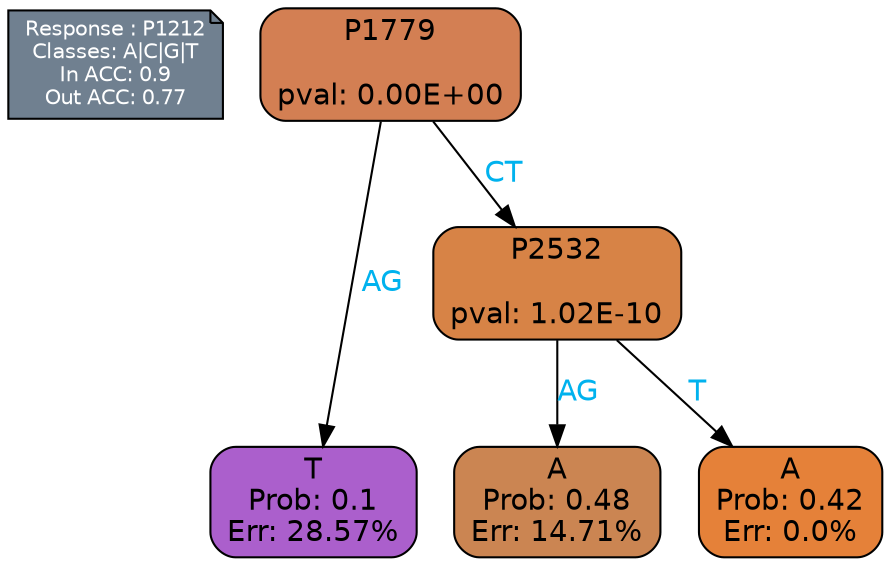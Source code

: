digraph Tree {
node [shape=box, style="filled, rounded", color="black", fontname=helvetica] ;
graph [ranksep=equally, splines=polylines, bgcolor=transparent, dpi=600] ;
edge [fontname=helvetica] ;
LEGEND [label="Response : P1212
Classes: A|C|G|T
In ACC: 0.9
Out ACC: 0.77
",shape=note,align=left,style=filled,fillcolor="slategray",fontcolor="white",fontsize=10];1 [label="P1779

pval: 0.00E+00", fillcolor="#d37f53"] ;
2 [label="T
Prob: 0.1
Err: 28.57%", fillcolor="#ab5fcc"] ;
3 [label="P2532

pval: 1.02E-10", fillcolor="#d78346"] ;
4 [label="A
Prob: 0.48
Err: 14.71%", fillcolor="#cb8552"] ;
5 [label="A
Prob: 0.42
Err: 0.0%", fillcolor="#e58139"] ;
1 -> 2 [label="AG",fontcolor=deepskyblue2] ;
1 -> 3 [label="CT",fontcolor=deepskyblue2] ;
3 -> 4 [label="AG",fontcolor=deepskyblue2] ;
3 -> 5 [label="T",fontcolor=deepskyblue2] ;
{rank = same; 2;4;5;}{rank = same; LEGEND;1;}}